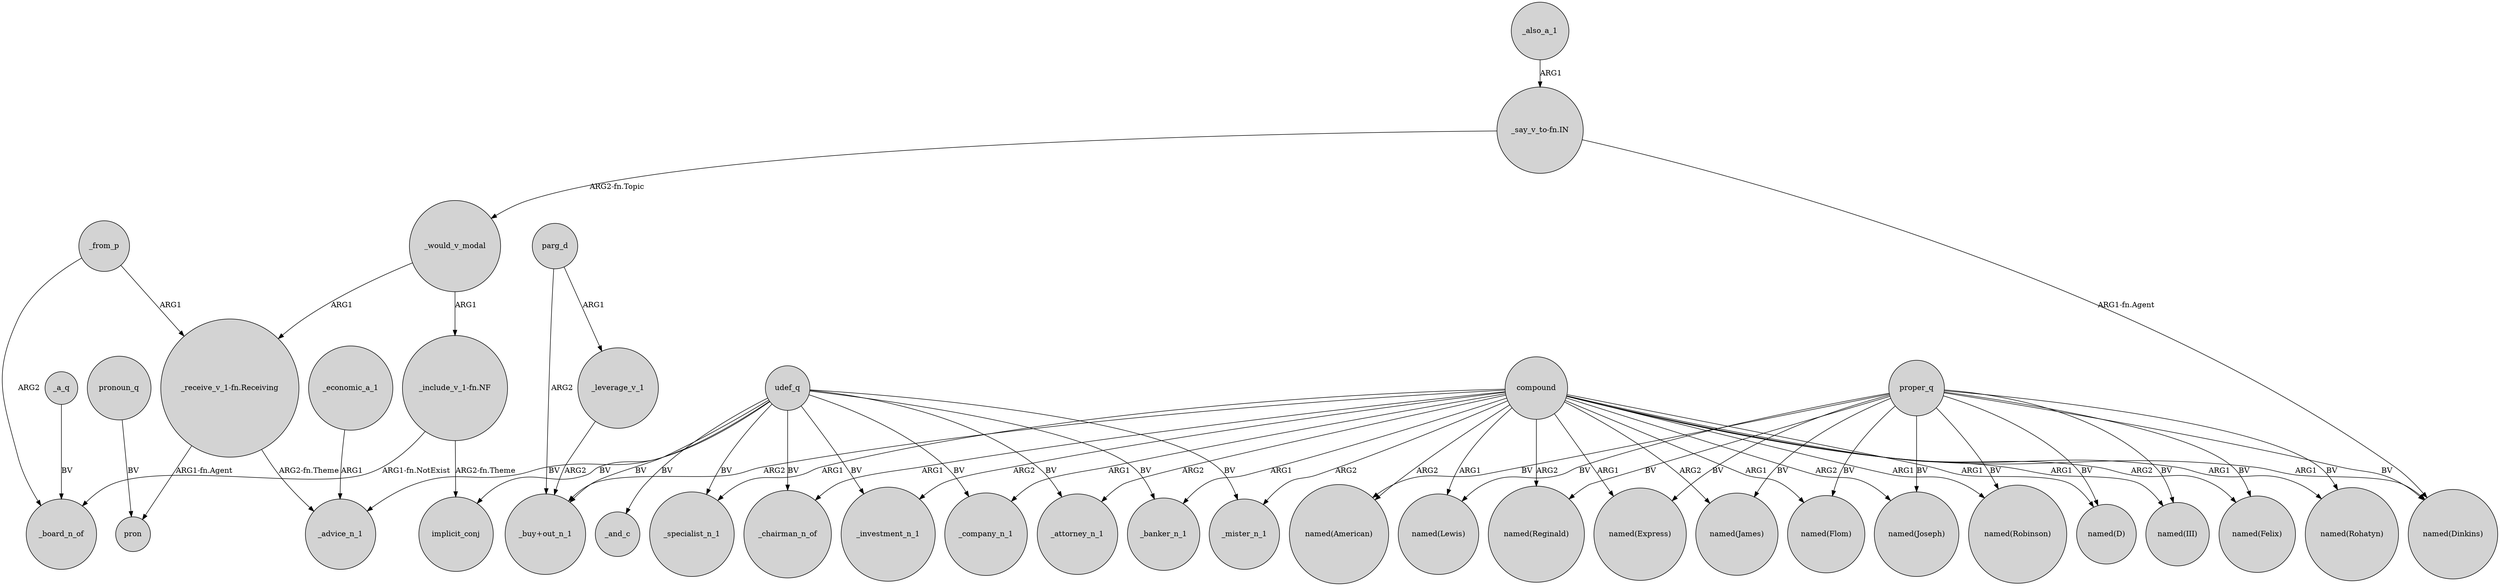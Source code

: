 digraph {
	node [shape=circle style=filled]
	"_say_v_to-fn.IN" -> _would_v_modal [label="ARG2-fn.Topic"]
	udef_q -> _specialist_n_1 [label=BV]
	compound -> "named(Rohatyn)" [label=ARG1]
	_also_a_1 -> "_say_v_to-fn.IN" [label=ARG1]
	proper_q -> "named(Reginald)" [label=BV]
	compound -> "named(Felix)" [label=ARG2]
	compound -> _chairman_n_of [label=ARG1]
	proper_q -> "named(American)" [label=BV]
	_would_v_modal -> "_include_v_1-fn.NF" [label=ARG1]
	proper_q -> "named(Lewis)" [label=BV]
	compound -> _specialist_n_1 [label=ARG1]
	proper_q -> "named(Express)" [label=BV]
	compound -> _mister_n_1 [label=ARG2]
	compound -> "named(James)" [label=ARG2]
	_a_q -> _board_n_of [label=BV]
	udef_q -> _mister_n_1 [label=BV]
	compound -> _investment_n_1 [label=ARG2]
	compound -> _company_n_1 [label=ARG1]
	compound -> "named(Express)" [label=ARG1]
	compound -> "_buy+out_n_1" [label=ARG2]
	proper_q -> "named(Flom)" [label=BV]
	parg_d -> "_buy+out_n_1" [label=ARG2]
	udef_q -> _advice_n_1 [label=BV]
	compound -> _attorney_n_1 [label=ARG2]
	udef_q -> implicit_conj [label=BV]
	compound -> "named(American)" [label=ARG2]
	udef_q -> _chairman_n_of [label=BV]
	udef_q -> "_buy+out_n_1" [label=BV]
	proper_q -> "named(Joseph)" [label=BV]
	_would_v_modal -> "_receive_v_1-fn.Receiving" [label=ARG1]
	"_receive_v_1-fn.Receiving" -> pron [label="ARG1-fn.Agent"]
	compound -> "named(Dinkins)" [label=ARG1]
	"_include_v_1-fn.NF" -> implicit_conj [label="ARG2-fn.Theme"]
	pronoun_q -> pron [label=BV]
	parg_d -> _leverage_v_1 [label=ARG1]
	udef_q -> _attorney_n_1 [label=BV]
	compound -> "named(Flom)" [label=ARG1]
	compound -> "named(Reginald)" [label=ARG2]
	compound -> "named(Robinson)" [label=ARG1]
	udef_q -> _banker_n_1 [label=BV]
	proper_q -> "named(Felix)" [label=BV]
	"_receive_v_1-fn.Receiving" -> _advice_n_1 [label="ARG2-fn.Theme"]
	proper_q -> "named(James)" [label=BV]
	compound -> "named(Joseph)" [label=ARG2]
	_economic_a_1 -> _advice_n_1 [label=ARG1]
	compound -> _banker_n_1 [label=ARG1]
	_leverage_v_1 -> "_buy+out_n_1" [label=ARG2]
	_from_p -> _board_n_of [label=ARG2]
	proper_q -> "named(D)" [label=BV]
	_from_p -> "_receive_v_1-fn.Receiving" [label=ARG1]
	proper_q -> "named(Robinson)" [label=BV]
	"_say_v_to-fn.IN" -> "named(Dinkins)" [label="ARG1-fn.Agent"]
	proper_q -> "named(Rohatyn)" [label=BV]
	udef_q -> _investment_n_1 [label=BV]
	"_include_v_1-fn.NF" -> _board_n_of [label="ARG1-fn.NotExist"]
	proper_q -> "named(III)" [label=BV]
	udef_q -> _and_c [label=BV]
	compound -> "named(III)" [label=ARG1]
	compound -> "named(Lewis)" [label=ARG1]
	udef_q -> _company_n_1 [label=BV]
	proper_q -> "named(Dinkins)" [label=BV]
	compound -> "named(D)" [label=ARG1]
}
